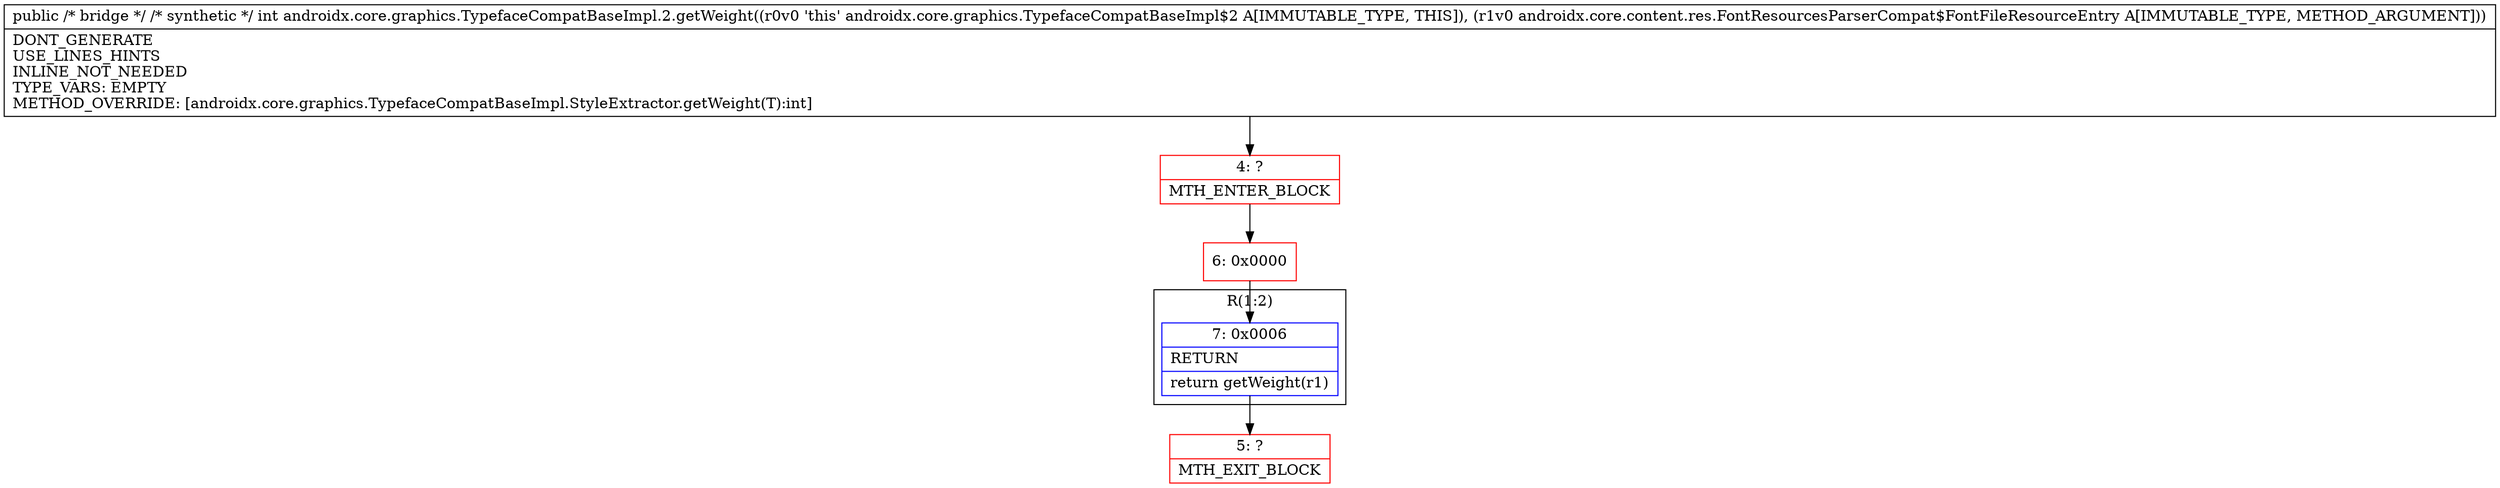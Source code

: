 digraph "CFG forandroidx.core.graphics.TypefaceCompatBaseImpl.2.getWeight(Ljava\/lang\/Object;)I" {
subgraph cluster_Region_1579403447 {
label = "R(1:2)";
node [shape=record,color=blue];
Node_7 [shape=record,label="{7\:\ 0x0006|RETURN\l|return getWeight(r1)\l}"];
}
Node_4 [shape=record,color=red,label="{4\:\ ?|MTH_ENTER_BLOCK\l}"];
Node_6 [shape=record,color=red,label="{6\:\ 0x0000}"];
Node_5 [shape=record,color=red,label="{5\:\ ?|MTH_EXIT_BLOCK\l}"];
MethodNode[shape=record,label="{public \/* bridge *\/ \/* synthetic *\/ int androidx.core.graphics.TypefaceCompatBaseImpl.2.getWeight((r0v0 'this' androidx.core.graphics.TypefaceCompatBaseImpl$2 A[IMMUTABLE_TYPE, THIS]), (r1v0 androidx.core.content.res.FontResourcesParserCompat$FontFileResourceEntry A[IMMUTABLE_TYPE, METHOD_ARGUMENT]))  | DONT_GENERATE\lUSE_LINES_HINTS\lINLINE_NOT_NEEDED\lTYPE_VARS: EMPTY\lMETHOD_OVERRIDE: [androidx.core.graphics.TypefaceCompatBaseImpl.StyleExtractor.getWeight(T):int]\l}"];
MethodNode -> Node_4;Node_7 -> Node_5;
Node_4 -> Node_6;
Node_6 -> Node_7;
}

